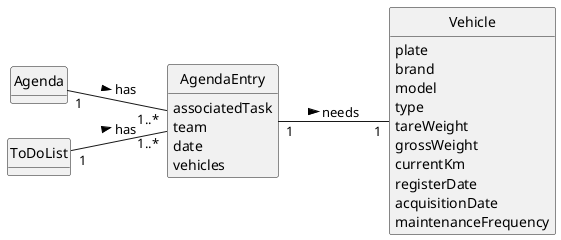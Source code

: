 @startuml
skinparam monochrome true
skinparam packageStyle rectangle
skinparam shadowing false

left to right direction

skinparam classAttributeIconSize 0

hide circle
hide methods


class Agenda {

}

class AgendaEntry {
   associatedTask
   team
   date
   vehicles
}

class Vehicle {
    plate
    brand
    model
    type
    tareWeight
    grossWeight
    currentKm
    registerDate
    acquisitionDate
    maintenanceFrequency
}

class ToDoList{
}


Agenda "1" -- "1..*" AgendaEntry : has >

AgendaEntry "1" -- "1" Vehicle: needs >

ToDoList "1" -- "1..*" AgendaEntry : has >
@enduml